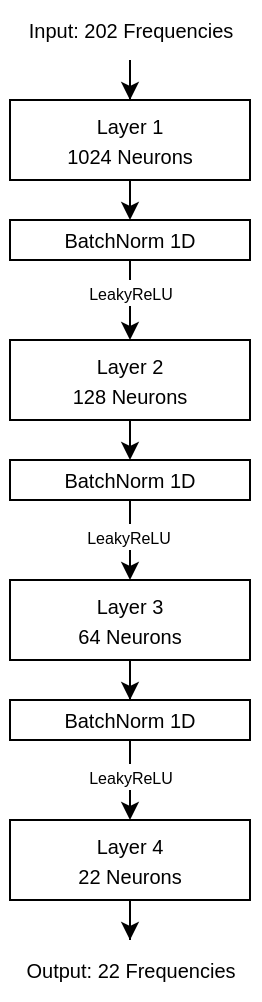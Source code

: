 <mxfile version="27.1.6">
  <diagram name="Seite-1" id="N2_hoCyTTuFq856vPsvx">
    <mxGraphModel dx="955" dy="1690" grid="1" gridSize="10" guides="1" tooltips="1" connect="1" arrows="1" fold="1" page="1" pageScale="1" pageWidth="827" pageHeight="1169" math="0" shadow="0">
      <root>
        <mxCell id="0" />
        <mxCell id="1" parent="0" />
        <mxCell id="lbHJMxycBbKmUDPUxu2Y-19" style="edgeStyle=orthogonalEdgeStyle;rounded=0;orthogonalLoop=1;jettySize=auto;html=1;exitX=0.5;exitY=1;exitDx=0;exitDy=0;entryX=0.5;entryY=0;entryDx=0;entryDy=0;" edge="1" parent="1" source="lbHJMxycBbKmUDPUxu2Y-8" target="lbHJMxycBbKmUDPUxu2Y-12">
          <mxGeometry relative="1" as="geometry" />
        </mxCell>
        <mxCell id="lbHJMxycBbKmUDPUxu2Y-8" value="&lt;font style=&quot;font-size: 10px;&quot;&gt;Layer 1&lt;/font&gt;&lt;div&gt;&lt;font style=&quot;font-size: 10px;&quot;&gt;1024&amp;nbsp;&lt;/font&gt;&lt;span style=&quot;font-size: 10px; background-color: transparent; color: light-dark(rgb(0, 0, 0), rgb(255, 255, 255));&quot;&gt;Neurons&lt;/span&gt;&lt;/div&gt;" style="rounded=0;whiteSpace=wrap;html=1;" vertex="1" parent="1">
          <mxGeometry x="40" width="120" height="40" as="geometry" />
        </mxCell>
        <mxCell id="lbHJMxycBbKmUDPUxu2Y-21" style="edgeStyle=orthogonalEdgeStyle;rounded=0;orthogonalLoop=1;jettySize=auto;html=1;exitX=0.5;exitY=1;exitDx=0;exitDy=0;entryX=0.5;entryY=0;entryDx=0;entryDy=0;" edge="1" parent="1" source="lbHJMxycBbKmUDPUxu2Y-9" target="lbHJMxycBbKmUDPUxu2Y-15">
          <mxGeometry relative="1" as="geometry" />
        </mxCell>
        <mxCell id="lbHJMxycBbKmUDPUxu2Y-9" value="&lt;font style=&quot;font-size: 10px;&quot;&gt;Layer 2&lt;/font&gt;&lt;div&gt;&lt;span style=&quot;font-size: 10px;&quot;&gt;128&amp;nbsp;&lt;/span&gt;&lt;span style=&quot;font-size: 10px; background-color: transparent; color: light-dark(rgb(0, 0, 0), rgb(255, 255, 255));&quot;&gt;Neurons&lt;/span&gt;&lt;/div&gt;" style="rounded=0;whiteSpace=wrap;html=1;" vertex="1" parent="1">
          <mxGeometry x="40" y="120" width="120" height="40" as="geometry" />
        </mxCell>
        <mxCell id="lbHJMxycBbKmUDPUxu2Y-23" style="edgeStyle=orthogonalEdgeStyle;rounded=0;orthogonalLoop=1;jettySize=auto;html=1;entryX=0.5;entryY=0;entryDx=0;entryDy=0;" edge="1" parent="1" source="lbHJMxycBbKmUDPUxu2Y-10" target="lbHJMxycBbKmUDPUxu2Y-17">
          <mxGeometry relative="1" as="geometry" />
        </mxCell>
        <mxCell id="lbHJMxycBbKmUDPUxu2Y-10" value="&lt;font style=&quot;font-size: 10px;&quot;&gt;Layer 3&lt;/font&gt;&lt;div&gt;&lt;span style=&quot;font-size: 10px;&quot;&gt;64&amp;nbsp;&lt;/span&gt;&lt;span style=&quot;font-size: 10px; background-color: transparent; color: light-dark(rgb(0, 0, 0), rgb(255, 255, 255));&quot;&gt;Neurons&lt;/span&gt;&lt;/div&gt;" style="rounded=0;whiteSpace=wrap;html=1;" vertex="1" parent="1">
          <mxGeometry x="40" y="240" width="120" height="40" as="geometry" />
        </mxCell>
        <mxCell id="lbHJMxycBbKmUDPUxu2Y-34" style="edgeStyle=orthogonalEdgeStyle;rounded=0;orthogonalLoop=1;jettySize=auto;html=1;exitX=0.5;exitY=1;exitDx=0;exitDy=0;" edge="1" parent="1" source="lbHJMxycBbKmUDPUxu2Y-11" target="lbHJMxycBbKmUDPUxu2Y-30">
          <mxGeometry relative="1" as="geometry" />
        </mxCell>
        <mxCell id="lbHJMxycBbKmUDPUxu2Y-11" value="&lt;font style=&quot;font-size: 10px;&quot;&gt;Layer 4&lt;/font&gt;&lt;div&gt;&lt;div&gt;&lt;span style=&quot;font-size: 10px;&quot;&gt;22&amp;nbsp;&lt;/span&gt;&lt;span style=&quot;font-size: 10px; background-color: transparent; color: light-dark(rgb(0, 0, 0), rgb(255, 255, 255));&quot;&gt;Neurons&lt;/span&gt;&lt;/div&gt;&lt;/div&gt;" style="rounded=0;whiteSpace=wrap;html=1;" vertex="1" parent="1">
          <mxGeometry x="40" y="360" width="120" height="40" as="geometry" />
        </mxCell>
        <mxCell id="lbHJMxycBbKmUDPUxu2Y-20" style="edgeStyle=orthogonalEdgeStyle;rounded=0;orthogonalLoop=1;jettySize=auto;html=1;" edge="1" parent="1" source="lbHJMxycBbKmUDPUxu2Y-12" target="lbHJMxycBbKmUDPUxu2Y-9">
          <mxGeometry relative="1" as="geometry" />
        </mxCell>
        <mxCell id="lbHJMxycBbKmUDPUxu2Y-25" value="&lt;font style=&quot;font-size: 8px;&quot;&gt;LeakyReLU&lt;/font&gt;" style="edgeLabel;html=1;align=center;verticalAlign=middle;resizable=0;points=[];" vertex="1" connectable="0" parent="lbHJMxycBbKmUDPUxu2Y-20">
          <mxGeometry x="-0.205" relative="1" as="geometry">
            <mxPoint as="offset" />
          </mxGeometry>
        </mxCell>
        <mxCell id="lbHJMxycBbKmUDPUxu2Y-12" value="&lt;span style=&quot;font-size: 10px;&quot;&gt;BatchNorm 1D&lt;/span&gt;" style="rounded=0;whiteSpace=wrap;html=1;" vertex="1" parent="1">
          <mxGeometry x="40" y="60" width="120" height="20" as="geometry" />
        </mxCell>
        <mxCell id="lbHJMxycBbKmUDPUxu2Y-22" style="edgeStyle=orthogonalEdgeStyle;rounded=0;orthogonalLoop=1;jettySize=auto;html=1;" edge="1" parent="1" source="lbHJMxycBbKmUDPUxu2Y-15" target="lbHJMxycBbKmUDPUxu2Y-10">
          <mxGeometry relative="1" as="geometry" />
        </mxCell>
        <mxCell id="lbHJMxycBbKmUDPUxu2Y-26" value="&lt;span style=&quot;font-size: 8px;&quot;&gt;LeakyReLU&lt;/span&gt;" style="edgeLabel;html=1;align=center;verticalAlign=middle;resizable=0;points=[];" vertex="1" connectable="0" parent="lbHJMxycBbKmUDPUxu2Y-22">
          <mxGeometry x="-0.103" y="-1" relative="1" as="geometry">
            <mxPoint as="offset" />
          </mxGeometry>
        </mxCell>
        <mxCell id="lbHJMxycBbKmUDPUxu2Y-15" value="&lt;span style=&quot;font-size: 10px;&quot;&gt;BatchNorm 1D&lt;/span&gt;" style="rounded=0;whiteSpace=wrap;html=1;" vertex="1" parent="1">
          <mxGeometry x="40" y="180" width="120" height="20" as="geometry" />
        </mxCell>
        <mxCell id="lbHJMxycBbKmUDPUxu2Y-24" style="edgeStyle=orthogonalEdgeStyle;rounded=0;orthogonalLoop=1;jettySize=auto;html=1;" edge="1" parent="1" source="lbHJMxycBbKmUDPUxu2Y-17" target="lbHJMxycBbKmUDPUxu2Y-11">
          <mxGeometry relative="1" as="geometry" />
        </mxCell>
        <mxCell id="lbHJMxycBbKmUDPUxu2Y-27" value="&lt;span style=&quot;font-size: 8px;&quot;&gt;LeakyReLU&lt;/span&gt;" style="edgeLabel;html=1;align=center;verticalAlign=middle;resizable=0;points=[];" vertex="1" connectable="0" parent="lbHJMxycBbKmUDPUxu2Y-24">
          <mxGeometry x="-0.103" relative="1" as="geometry">
            <mxPoint as="offset" />
          </mxGeometry>
        </mxCell>
        <mxCell id="lbHJMxycBbKmUDPUxu2Y-17" value="&lt;span style=&quot;font-size: 10px;&quot;&gt;BatchNorm 1D&lt;/span&gt;" style="rounded=0;whiteSpace=wrap;html=1;" vertex="1" parent="1">
          <mxGeometry x="40" y="300" width="120" height="20" as="geometry" />
        </mxCell>
        <mxCell id="lbHJMxycBbKmUDPUxu2Y-30" value="&lt;font style=&quot;font-size: 10px;&quot;&gt;Output: 22 Frequencies&lt;/font&gt;" style="text;html=1;align=center;verticalAlign=middle;resizable=0;points=[];autosize=1;strokeColor=none;fillColor=none;" vertex="1" parent="1">
          <mxGeometry x="35" y="420" width="130" height="30" as="geometry" />
        </mxCell>
        <mxCell id="lbHJMxycBbKmUDPUxu2Y-33" style="edgeStyle=orthogonalEdgeStyle;rounded=0;orthogonalLoop=1;jettySize=auto;html=1;entryX=0.5;entryY=0;entryDx=0;entryDy=0;" edge="1" parent="1" source="lbHJMxycBbKmUDPUxu2Y-32" target="lbHJMxycBbKmUDPUxu2Y-8">
          <mxGeometry relative="1" as="geometry" />
        </mxCell>
        <mxCell id="lbHJMxycBbKmUDPUxu2Y-32" value="&lt;font style=&quot;font-size: 10px;&quot;&gt;Input: 202 Frequencies&lt;/font&gt;" style="text;html=1;align=center;verticalAlign=middle;resizable=0;points=[];autosize=1;strokeColor=none;fillColor=none;" vertex="1" parent="1">
          <mxGeometry x="35" y="-50" width="130" height="30" as="geometry" />
        </mxCell>
      </root>
    </mxGraphModel>
  </diagram>
</mxfile>
